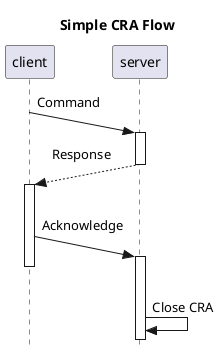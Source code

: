 @startuml "Simple CRA Flow"

title "Simple CRA Flow"
skinparam style strictuml

client->(20)server++: Command
server-->(20)client--: Response
activate client
client->(20)server++: Acknowledge
deactivate client

server->server: Close CRA
@enduml